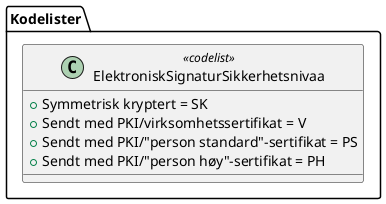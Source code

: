 @startuml
class Kodelister.ElektroniskSignaturSikkerhetsnivaa <<codelist>> {
  +Symmetrisk kryptert = SK
  +Sendt med PKI/virksomhetssertifikat = V
  +Sendt med PKI/"person standard"-sertifikat = PS
  +Sendt med PKI/"person høy"-sertifikat = PH
}
@enduml
